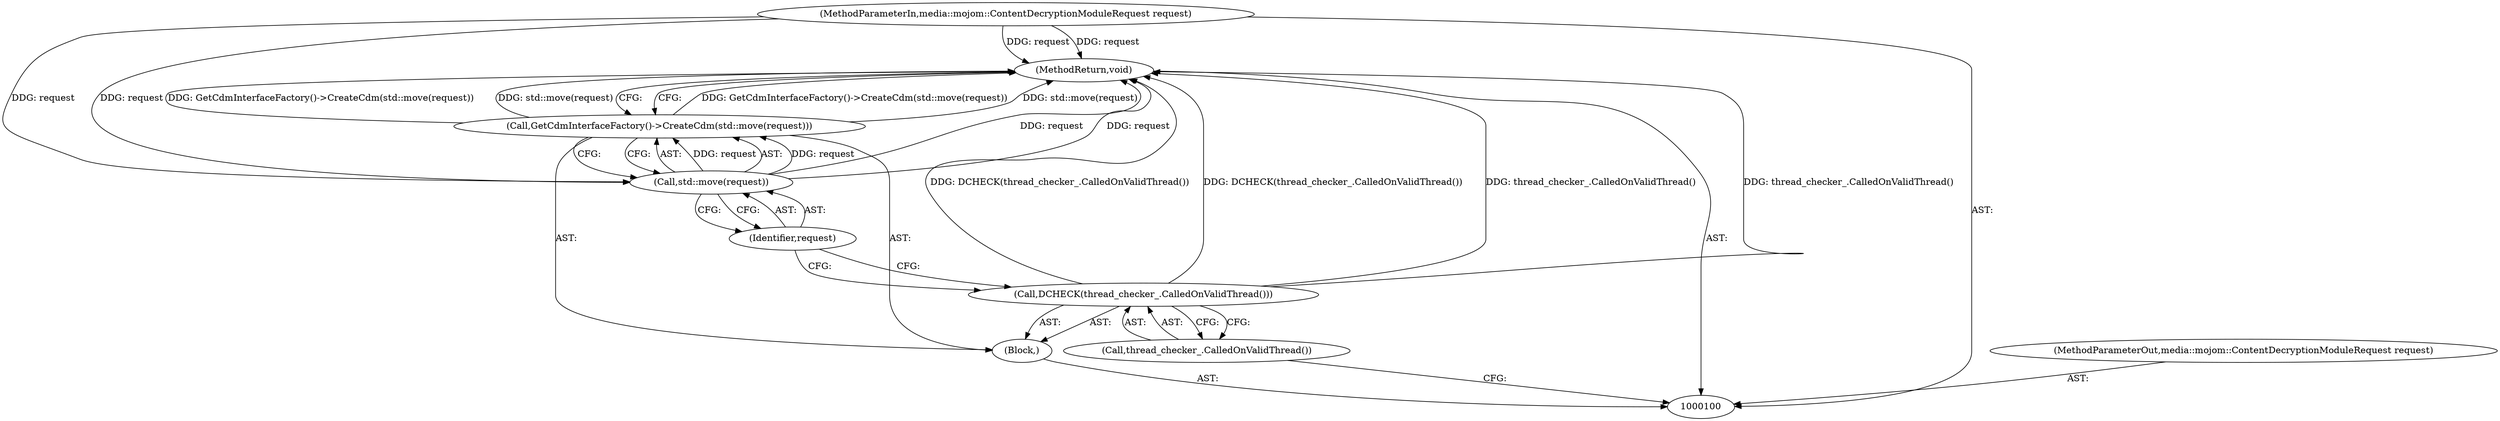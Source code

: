digraph "0_Chrome_bc1f34b9be509f1404f0bb1ba1947614d5f0bcd1_0" {
"1000108" [label="(MethodReturn,void)"];
"1000101" [label="(MethodParameterIn,media::mojom::ContentDecryptionModuleRequest request)"];
"1000127" [label="(MethodParameterOut,media::mojom::ContentDecryptionModuleRequest request)"];
"1000102" [label="(Block,)"];
"1000104" [label="(Call,thread_checker_.CalledOnValidThread())"];
"1000103" [label="(Call,DCHECK(thread_checker_.CalledOnValidThread()))"];
"1000105" [label="(Call,GetCdmInterfaceFactory()->CreateCdm(std::move(request)))"];
"1000106" [label="(Call,std::move(request))"];
"1000107" [label="(Identifier,request)"];
"1000108" -> "1000100"  [label="AST: "];
"1000108" -> "1000105"  [label="CFG: "];
"1000106" -> "1000108"  [label="DDG: request"];
"1000103" -> "1000108"  [label="DDG: thread_checker_.CalledOnValidThread()"];
"1000103" -> "1000108"  [label="DDG: DCHECK(thread_checker_.CalledOnValidThread())"];
"1000105" -> "1000108"  [label="DDG: GetCdmInterfaceFactory()->CreateCdm(std::move(request))"];
"1000105" -> "1000108"  [label="DDG: std::move(request)"];
"1000101" -> "1000108"  [label="DDG: request"];
"1000101" -> "1000100"  [label="AST: "];
"1000101" -> "1000108"  [label="DDG: request"];
"1000101" -> "1000106"  [label="DDG: request"];
"1000127" -> "1000100"  [label="AST: "];
"1000102" -> "1000100"  [label="AST: "];
"1000103" -> "1000102"  [label="AST: "];
"1000105" -> "1000102"  [label="AST: "];
"1000104" -> "1000103"  [label="AST: "];
"1000104" -> "1000100"  [label="CFG: "];
"1000103" -> "1000104"  [label="CFG: "];
"1000103" -> "1000102"  [label="AST: "];
"1000103" -> "1000104"  [label="CFG: "];
"1000104" -> "1000103"  [label="AST: "];
"1000107" -> "1000103"  [label="CFG: "];
"1000103" -> "1000108"  [label="DDG: thread_checker_.CalledOnValidThread()"];
"1000103" -> "1000108"  [label="DDG: DCHECK(thread_checker_.CalledOnValidThread())"];
"1000105" -> "1000102"  [label="AST: "];
"1000105" -> "1000106"  [label="CFG: "];
"1000106" -> "1000105"  [label="AST: "];
"1000108" -> "1000105"  [label="CFG: "];
"1000105" -> "1000108"  [label="DDG: GetCdmInterfaceFactory()->CreateCdm(std::move(request))"];
"1000105" -> "1000108"  [label="DDG: std::move(request)"];
"1000106" -> "1000105"  [label="DDG: request"];
"1000106" -> "1000105"  [label="AST: "];
"1000106" -> "1000107"  [label="CFG: "];
"1000107" -> "1000106"  [label="AST: "];
"1000105" -> "1000106"  [label="CFG: "];
"1000106" -> "1000108"  [label="DDG: request"];
"1000106" -> "1000105"  [label="DDG: request"];
"1000101" -> "1000106"  [label="DDG: request"];
"1000107" -> "1000106"  [label="AST: "];
"1000107" -> "1000103"  [label="CFG: "];
"1000106" -> "1000107"  [label="CFG: "];
}

